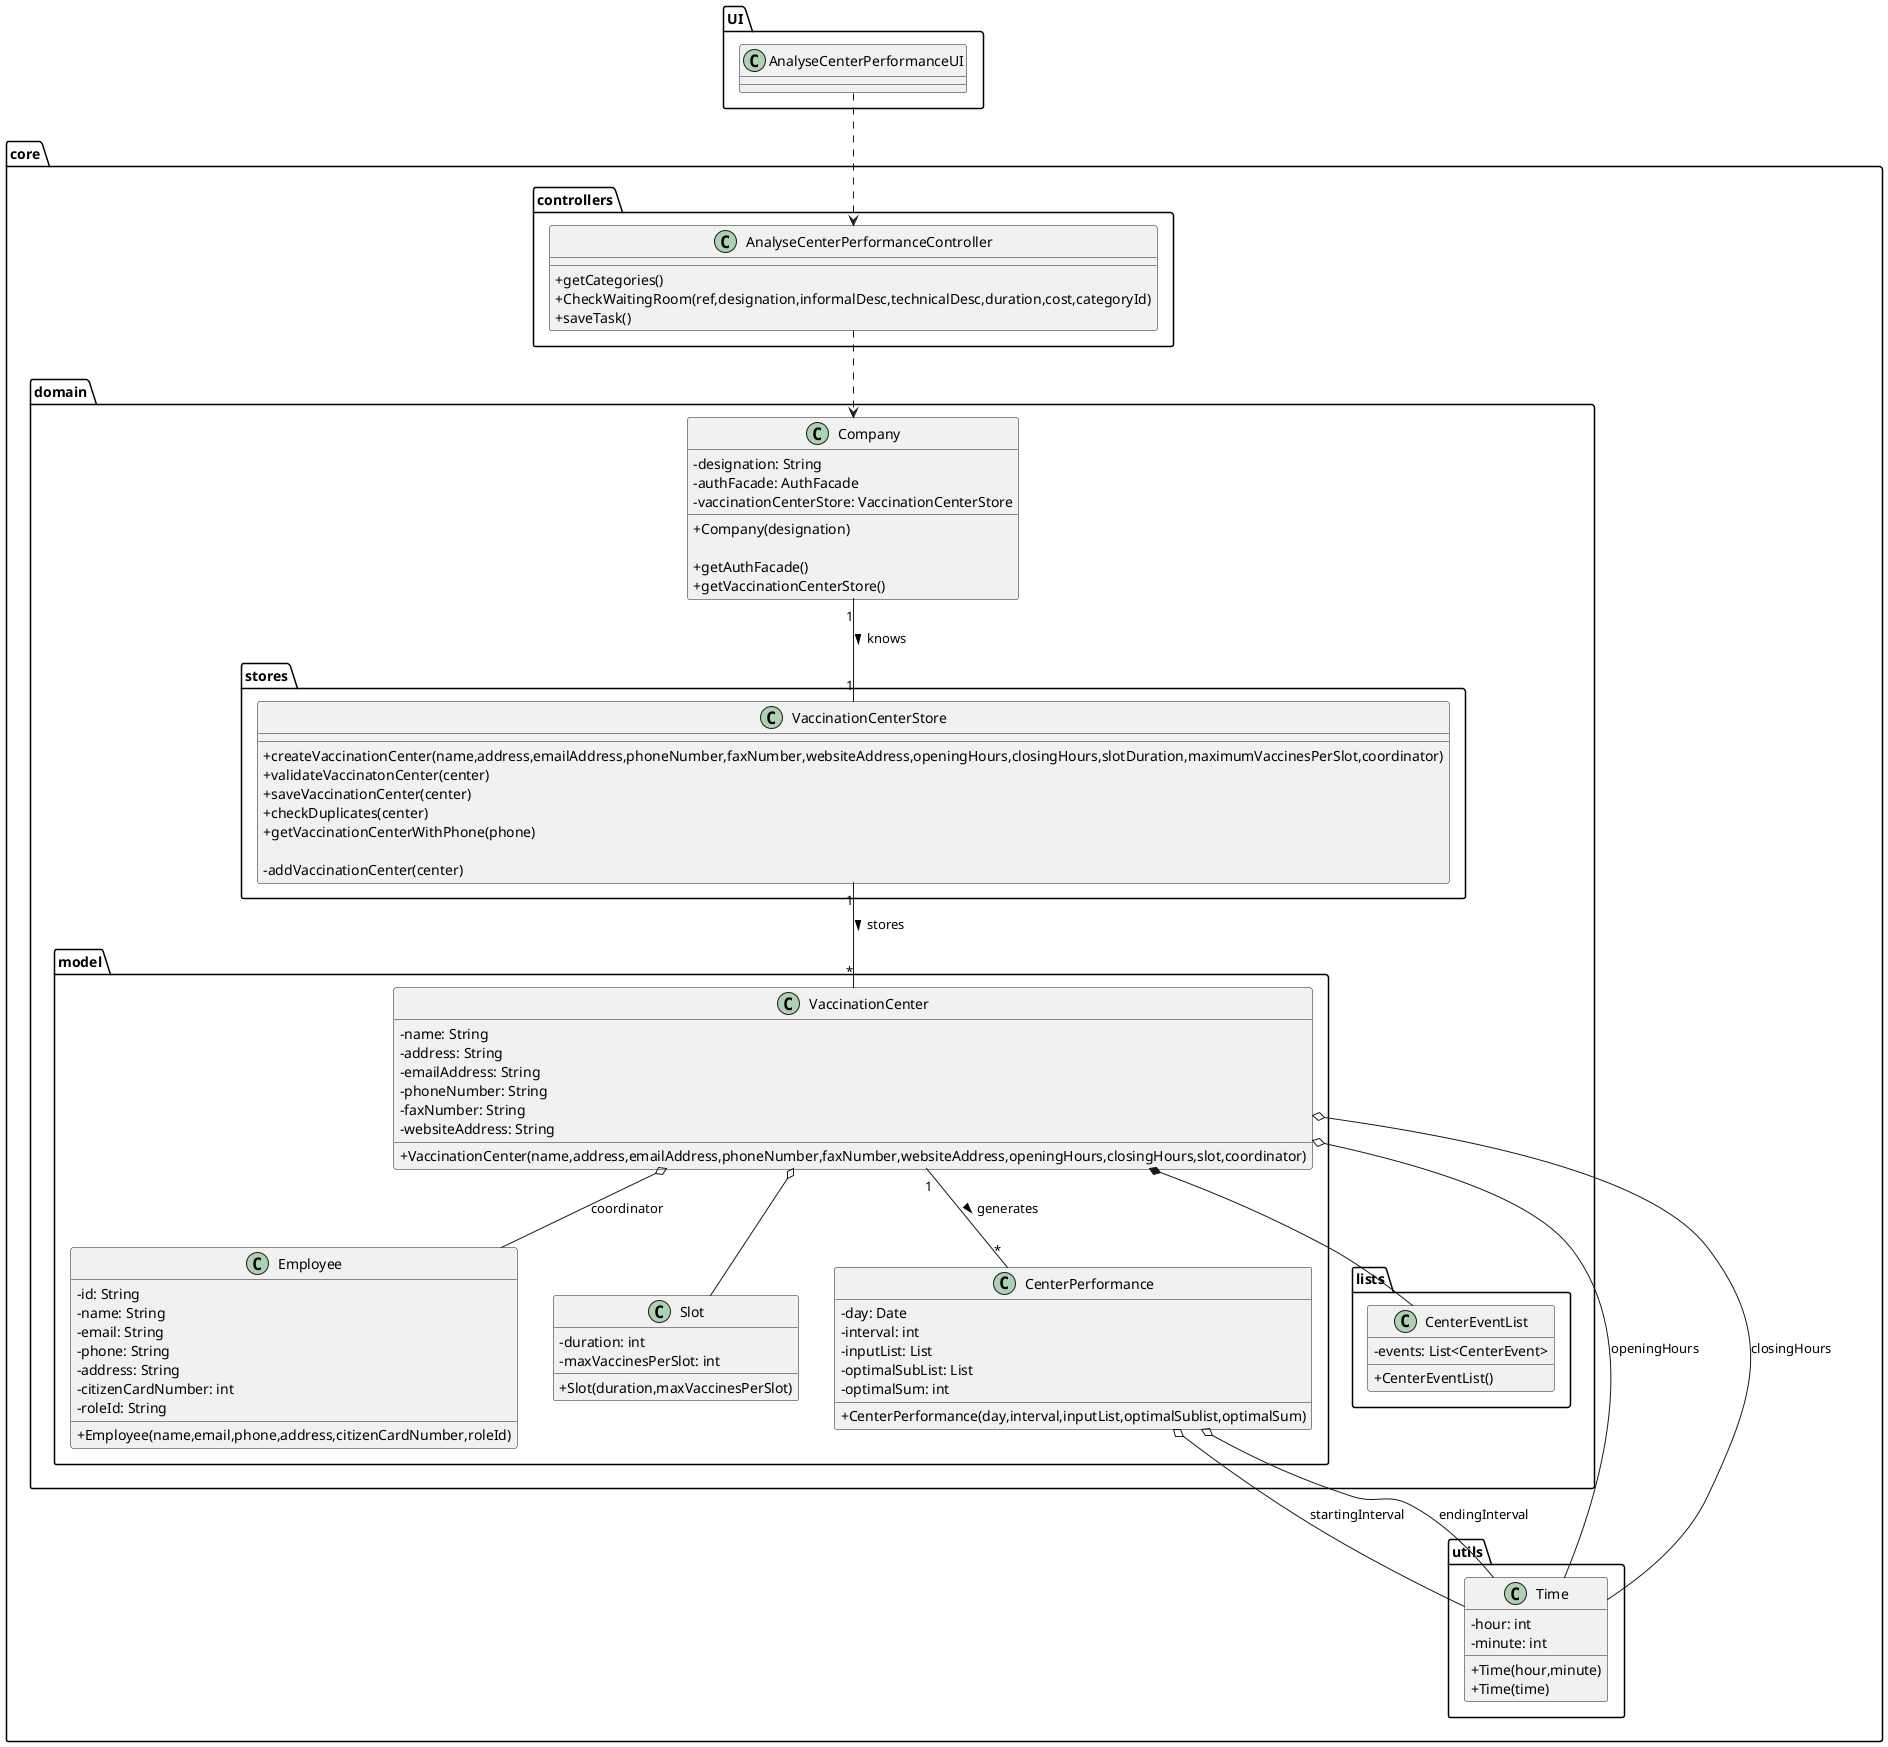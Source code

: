 @startuml
skinparam classAttributeIconSize 0

package UI {
  class AnalyseCenterPerformanceUI {}
}

package core {
  package domain {
    package stores {
      class VaccinationCenterStore {
        +createVaccinationCenter(name,address,emailAddress,phoneNumber,faxNumber,websiteAddress,openingHours,closingHours,slotDuration,maximumVaccinesPerSlot,coordinator)
        +validateVaccinatonCenter(center)
        +saveVaccinationCenter(center)
        +checkDuplicates(center)
        +getVaccinationCenterWithPhone(phone)

        -addVaccinationCenter(center)
      }
    }

    package lists {
      class CenterEventList {
        - events: List<CenterEvent>

        +CenterEventList()
      }
    }

    package model {
      class VaccinationCenter {
        - name: String
        - address: String
        - emailAddress: String
        - phoneNumber: String
        - faxNumber: String
        - websiteAddress: String
        
        +VaccinationCenter(name,address,emailAddress,phoneNumber,faxNumber,websiteAddress,openingHours,closingHours,slot,coordinator)
      }

      class Employee {
        -id: String 
        -name: String 
        -email: String 
        -phone: String 
        -address: String 
        -citizenCardNumber: int 
        -roleId: String 

        +Employee(name,email,phone,address,citizenCardNumber,roleId)
      }

      class Slot {
        -duration: int
        -maxVaccinesPerSlot: int

        +Slot(duration,maxVaccinesPerSlot)
      }

      class CenterPerformance {
        - day: Date
        - interval: int
        - inputList: List
        - optimalSubList: List
        - optimalSum: int

        +CenterPerformance(day,interval,inputList,optimalSublist,optimalSum)
      }
    }

    class Company {
      -designation: String
      -authFacade: AuthFacade
      -vaccinationCenterStore: VaccinationCenterStore
      
      +Company(designation)

      +getAuthFacade()
      +getVaccinationCenterStore()
    }

    
  }

  package controllers {
    class AnalyseCenterPerformanceController {
      +getCategories()
      +CheckWaitingRoom(ref,designation,informalDesc,technicalDesc,duration,cost,categoryId)
      +saveTask()
    }
  }

  package utils {
    class Time {
      - hour: int
      - minute: int
      
      +Time(hour,minute)
      +Time(time)
    }
  }
}

AnalyseCenterPerformanceUI ..> AnalyseCenterPerformanceController
AnalyseCenterPerformanceController ..> Company

VaccinationCenter o-- Employee : coordinator
VaccinationCenter o-- Time : openingHours
VaccinationCenter o-- Time : closingHours
VaccinationCenter o-- Slot
VaccinationCenter *-- CenterEventList

VaccinationCenter "1" -- "*" CenterPerformance : generates >

CenterPerformance o-- Time : startingInterval
CenterPerformance o-- Time : endingInterval

VaccinationCenterStore "1" -- "*" VaccinationCenter : stores >

Company "1" -- "1" VaccinationCenterStore : knows >

@enduml
